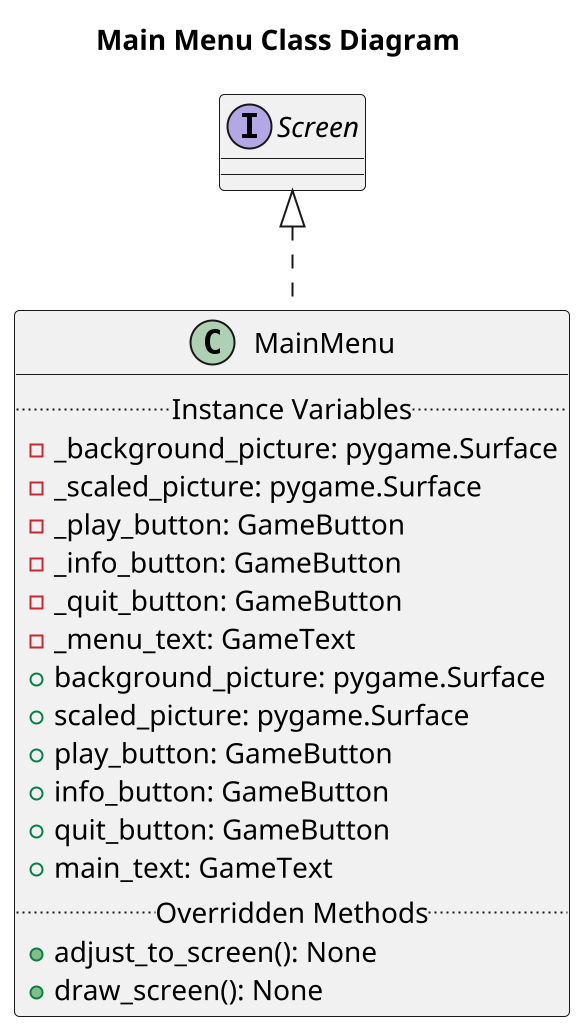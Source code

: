 @startuml
scale 2
title "Main Menu Class Diagram"
class MainMenu implements Screen{
    ..Instance Variables..
    - _background_picture: pygame.Surface
    - _scaled_picture: pygame.Surface
    - _play_button: GameButton
    - _info_button: GameButton
    - _quit_button: GameButton
    - _menu_text: GameText
    + background_picture: pygame.Surface
    + scaled_picture: pygame.Surface
    + play_button: GameButton
    + info_button: GameButton
    + quit_button: GameButton
    + main_text: GameText
    ..Overridden Methods..
    + adjust_to_screen(): None
    + draw_screen(): None
}
@enduml